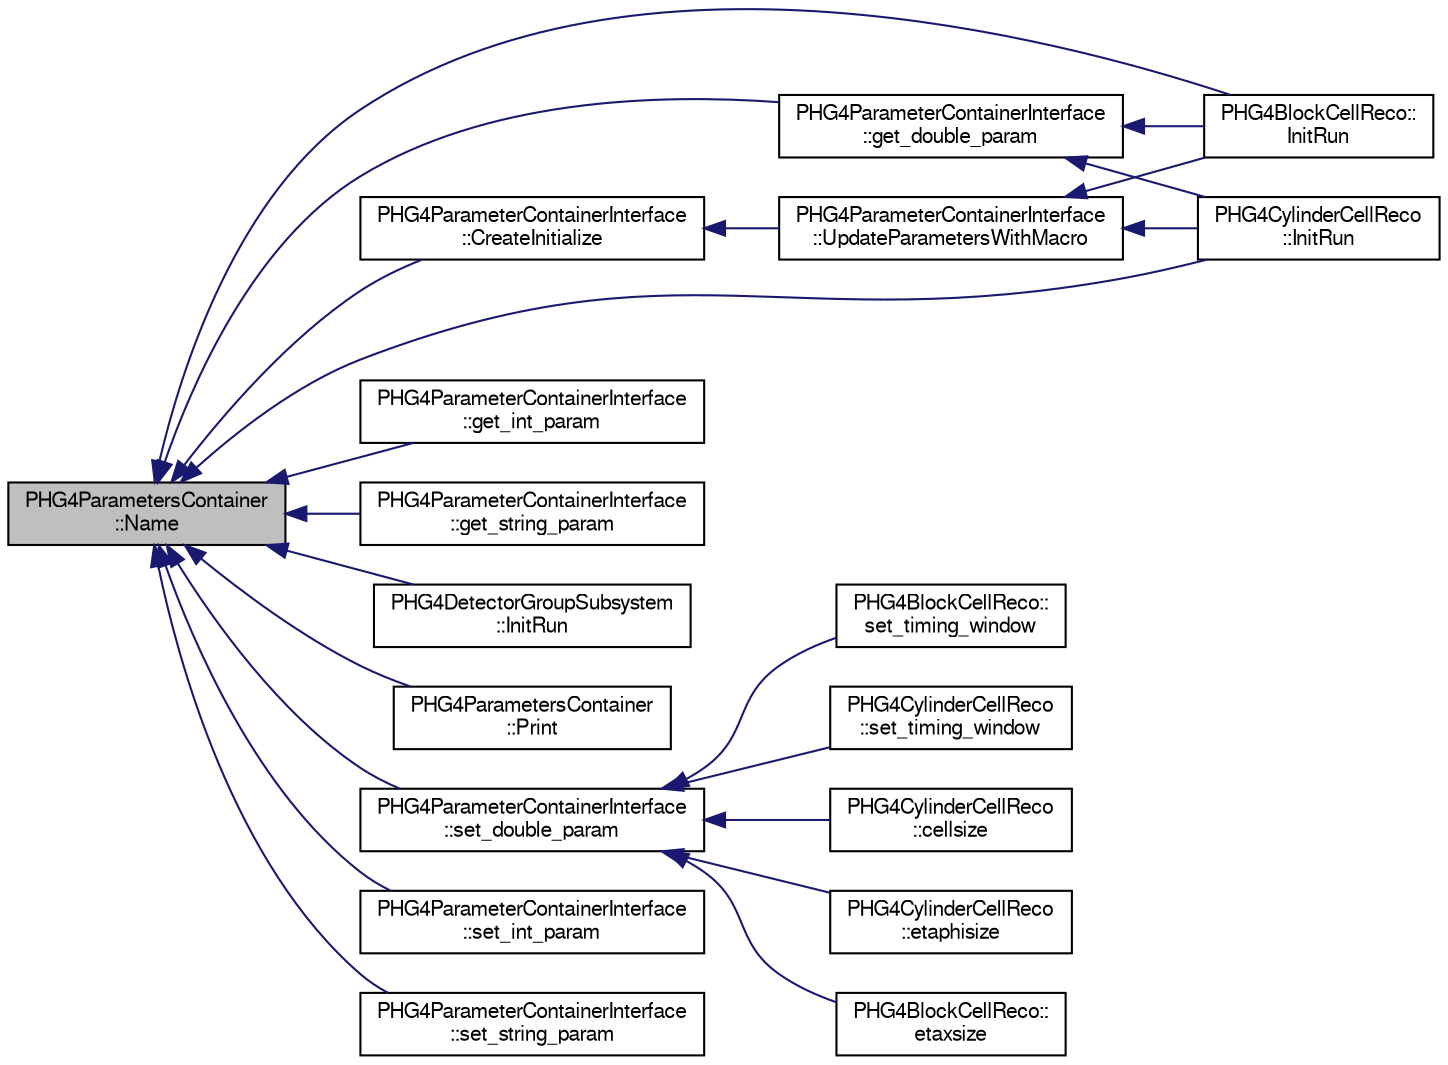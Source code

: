 digraph "PHG4ParametersContainer::Name"
{
  bgcolor="transparent";
  edge [fontname="FreeSans",fontsize="10",labelfontname="FreeSans",labelfontsize="10"];
  node [fontname="FreeSans",fontsize="10",shape=record];
  rankdir="LR";
  Node1 [label="PHG4ParametersContainer\l::Name",height=0.2,width=0.4,color="black", fillcolor="grey75", style="filled" fontcolor="black"];
  Node1 -> Node2 [dir="back",color="midnightblue",fontsize="10",style="solid",fontname="FreeSans"];
  Node2 [label="PHG4ParameterContainerInterface\l::CreateInitialize",height=0.2,width=0.4,color="black",URL="$d4/d69/classPHG4ParameterContainerInterface.html#a0553a355ae2d94250f4383fc54c88c18"];
  Node2 -> Node3 [dir="back",color="midnightblue",fontsize="10",style="solid",fontname="FreeSans"];
  Node3 [label="PHG4ParameterContainerInterface\l::UpdateParametersWithMacro",height=0.2,width=0.4,color="black",URL="$d4/d69/classPHG4ParameterContainerInterface.html#a817ccd004d0fea5706ca637113b47478"];
  Node3 -> Node4 [dir="back",color="midnightblue",fontsize="10",style="solid",fontname="FreeSans"];
  Node4 [label="PHG4BlockCellReco::\lInitRun",height=0.2,width=0.4,color="black",URL="$df/d5e/classPHG4BlockCellReco.html#aa62bbe31407e5e4c80f541dbd5c18aa4",tooltip="module initialization "];
  Node3 -> Node5 [dir="back",color="midnightblue",fontsize="10",style="solid",fontname="FreeSans"];
  Node5 [label="PHG4CylinderCellReco\l::InitRun",height=0.2,width=0.4,color="black",URL="$d5/dd0/classPHG4CylinderCellReco.html#ada869396a39d11561fcbb85572446310",tooltip="module initialization "];
  Node1 -> Node6 [dir="back",color="midnightblue",fontsize="10",style="solid",fontname="FreeSans"];
  Node6 [label="PHG4ParameterContainerInterface\l::get_double_param",height=0.2,width=0.4,color="black",URL="$d4/d69/classPHG4ParameterContainerInterface.html#aada040dd6c8f3500ad4b9fe2d9772d0f"];
  Node6 -> Node4 [dir="back",color="midnightblue",fontsize="10",style="solid",fontname="FreeSans"];
  Node6 -> Node5 [dir="back",color="midnightblue",fontsize="10",style="solid",fontname="FreeSans"];
  Node1 -> Node7 [dir="back",color="midnightblue",fontsize="10",style="solid",fontname="FreeSans"];
  Node7 [label="PHG4ParameterContainerInterface\l::get_int_param",height=0.2,width=0.4,color="black",URL="$d4/d69/classPHG4ParameterContainerInterface.html#a219f4a44cccbd1b310048e01d4c3b8c0"];
  Node1 -> Node8 [dir="back",color="midnightblue",fontsize="10",style="solid",fontname="FreeSans"];
  Node8 [label="PHG4ParameterContainerInterface\l::get_string_param",height=0.2,width=0.4,color="black",URL="$d4/d69/classPHG4ParameterContainerInterface.html#af767ccf76a81b93f91c98696948228b0"];
  Node1 -> Node4 [dir="back",color="midnightblue",fontsize="10",style="solid",fontname="FreeSans"];
  Node1 -> Node5 [dir="back",color="midnightblue",fontsize="10",style="solid",fontname="FreeSans"];
  Node1 -> Node9 [dir="back",color="midnightblue",fontsize="10",style="solid",fontname="FreeSans"];
  Node9 [label="PHG4DetectorGroupSubsystem\l::InitRun",height=0.2,width=0.4,color="black",URL="$d7/d7f/classPHG4DetectorGroupSubsystem.html#a9c1bbc352e506b9b598fcd4d34ea279e"];
  Node1 -> Node10 [dir="back",color="midnightblue",fontsize="10",style="solid",fontname="FreeSans"];
  Node10 [label="PHG4ParametersContainer\l::Print",height=0.2,width=0.4,color="black",URL="$d5/d5f/classPHG4ParametersContainer.html#a0d50512050aef7a45c48a24201548729"];
  Node1 -> Node11 [dir="back",color="midnightblue",fontsize="10",style="solid",fontname="FreeSans"];
  Node11 [label="PHG4ParameterContainerInterface\l::set_double_param",height=0.2,width=0.4,color="black",URL="$d4/d69/classPHG4ParameterContainerInterface.html#aa7efdb8861671ac6f3f5d3a30167d210"];
  Node11 -> Node12 [dir="back",color="midnightblue",fontsize="10",style="solid",fontname="FreeSans"];
  Node12 [label="PHG4CylinderCellReco\l::cellsize",height=0.2,width=0.4,color="black",URL="$d5/dd0/classPHG4CylinderCellReco.html#a8e774e299dece3ffe63a748793c87cc1"];
  Node11 -> Node13 [dir="back",color="midnightblue",fontsize="10",style="solid",fontname="FreeSans"];
  Node13 [label="PHG4CylinderCellReco\l::etaphisize",height=0.2,width=0.4,color="black",URL="$d5/dd0/classPHG4CylinderCellReco.html#abbd15ecbd41cf3e68196cbcab1fd4e2c"];
  Node11 -> Node14 [dir="back",color="midnightblue",fontsize="10",style="solid",fontname="FreeSans"];
  Node14 [label="PHG4BlockCellReco::\letaxsize",height=0.2,width=0.4,color="black",URL="$df/d5e/classPHG4BlockCellReco.html#a5d39419017e6f11365c09ccd90c6b40e"];
  Node11 -> Node15 [dir="back",color="midnightblue",fontsize="10",style="solid",fontname="FreeSans"];
  Node15 [label="PHG4BlockCellReco::\lset_timing_window",height=0.2,width=0.4,color="black",URL="$df/d5e/classPHG4BlockCellReco.html#a813c41dc4a623c245426661905304e41"];
  Node11 -> Node16 [dir="back",color="midnightblue",fontsize="10",style="solid",fontname="FreeSans"];
  Node16 [label="PHG4CylinderCellReco\l::set_timing_window",height=0.2,width=0.4,color="black",URL="$d5/dd0/classPHG4CylinderCellReco.html#a2ab7baca05738b086177de3cea8928d1"];
  Node1 -> Node17 [dir="back",color="midnightblue",fontsize="10",style="solid",fontname="FreeSans"];
  Node17 [label="PHG4ParameterContainerInterface\l::set_int_param",height=0.2,width=0.4,color="black",URL="$d4/d69/classPHG4ParameterContainerInterface.html#a2df2970d5b1fec8970053efe64b1802e"];
  Node1 -> Node18 [dir="back",color="midnightblue",fontsize="10",style="solid",fontname="FreeSans"];
  Node18 [label="PHG4ParameterContainerInterface\l::set_string_param",height=0.2,width=0.4,color="black",URL="$d4/d69/classPHG4ParameterContainerInterface.html#ae140bb6c7a71cf48afc1b089b7a5e6cd"];
}
